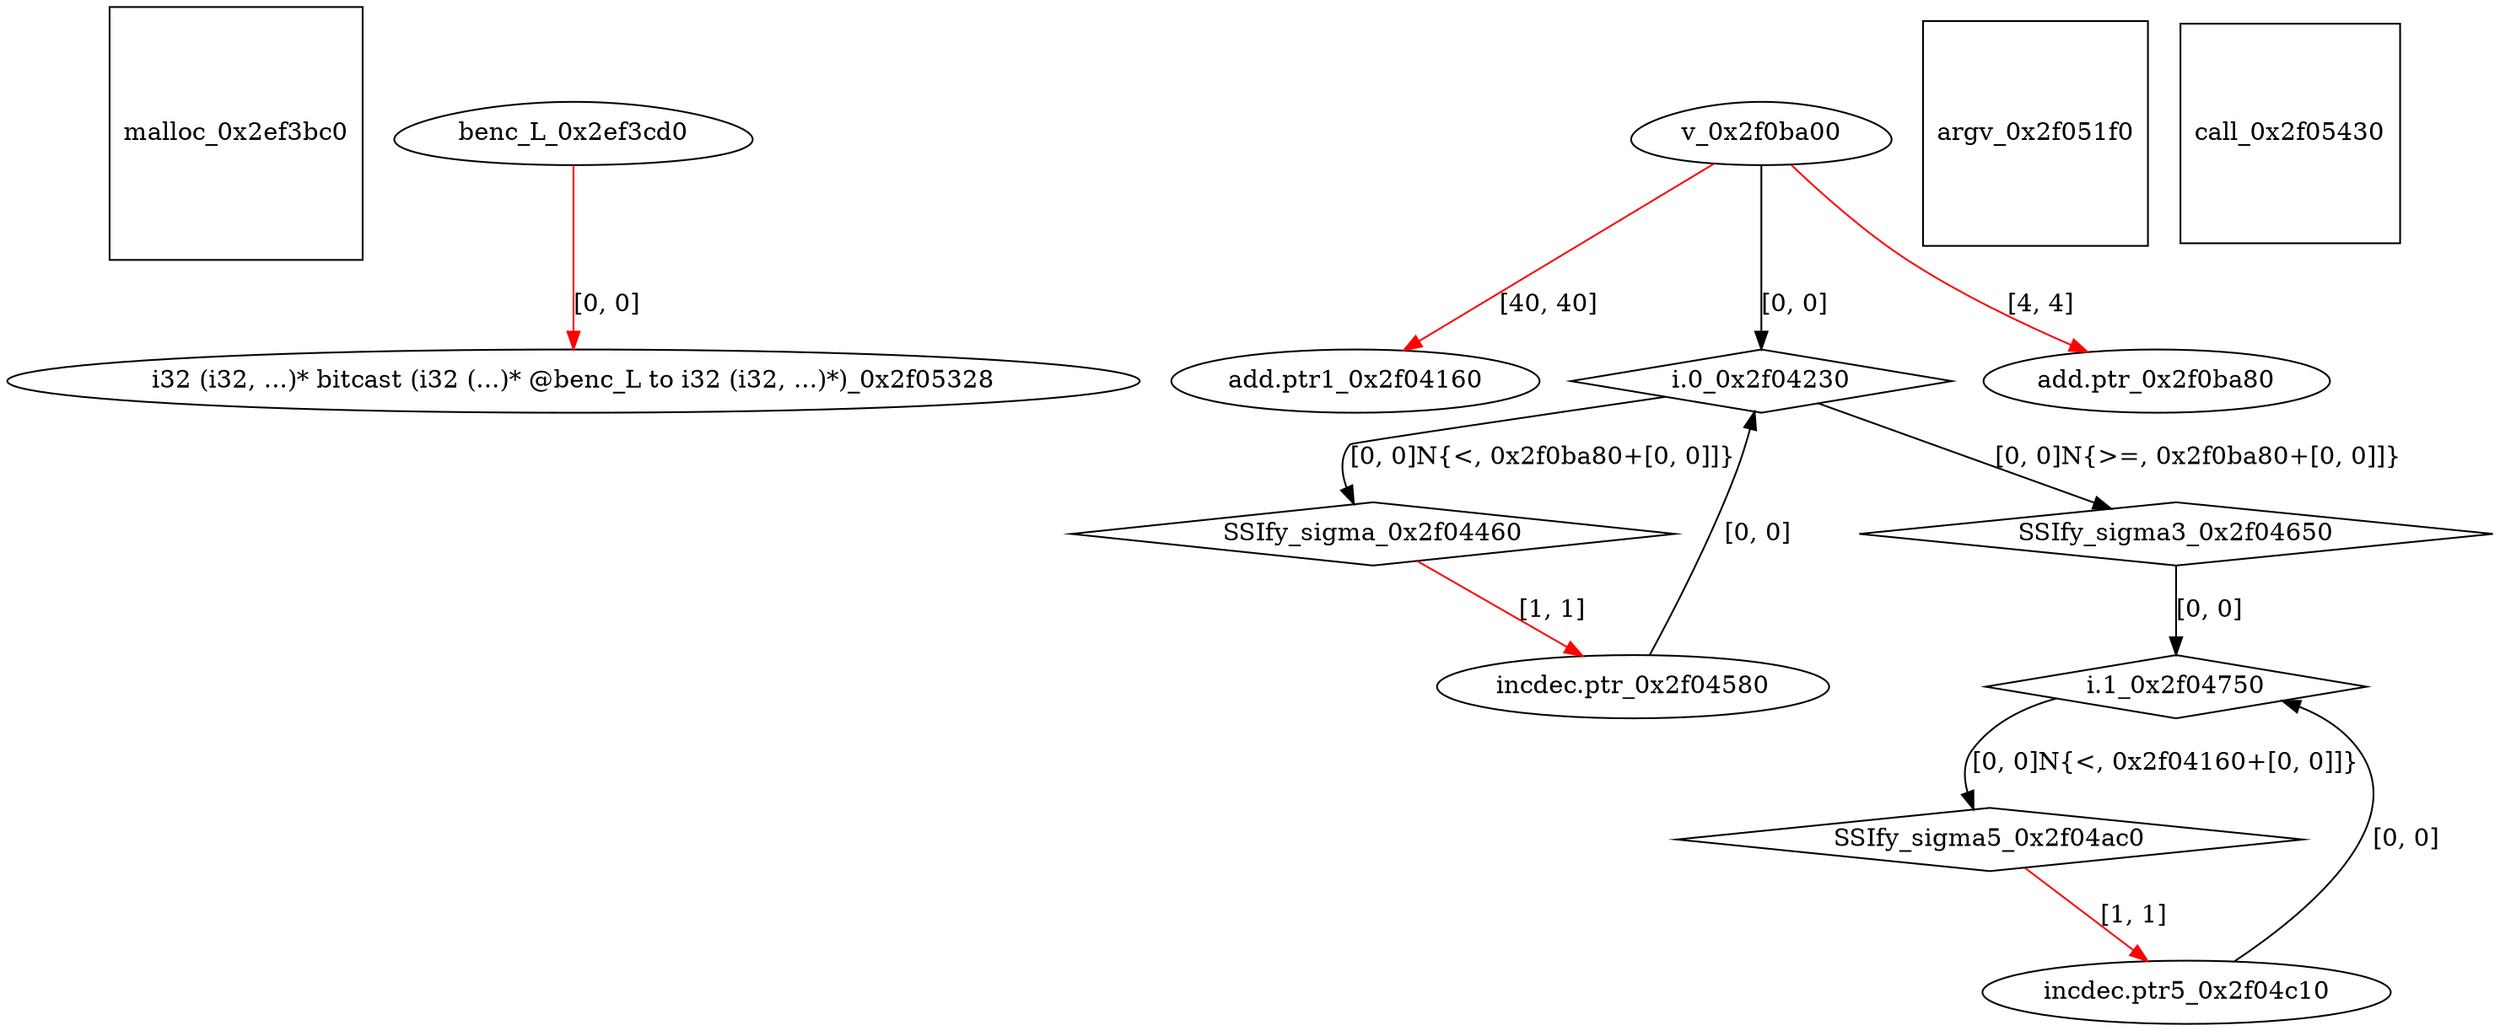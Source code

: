 digraph grafico {
"malloc_0x2ef3bc0" [shape=square];
"benc_L_0x2ef3cd0" [shape=egg];
"add.ptr1_0x2f04160" [shape=ellipse];
"v_0x2f0ba00" -> "add.ptr1_0x2f04160" [label="[40, 40]",color=red];
"i.0_0x2f04230" [shape=diamond];
"v_0x2f0ba00" -> "i.0_0x2f04230" [label="[0, 0]"];
"incdec.ptr_0x2f04580" -> "i.0_0x2f04230" [label="[0, 0]"];
"SSIfy_sigma_0x2f04460" [shape=diamond];
"i.0_0x2f04230" -> "SSIfy_sigma_0x2f04460" [label="[0, 0]N{<, 0x2f0ba80+[0, 0]]}"];
"incdec.ptr_0x2f04580" [shape=ellipse];
"SSIfy_sigma_0x2f04460" -> "incdec.ptr_0x2f04580" [label="[1, 1]",color=red];
"SSIfy_sigma3_0x2f04650" [shape=diamond];
"i.0_0x2f04230" -> "SSIfy_sigma3_0x2f04650" [label="[0, 0]N{>=, 0x2f0ba80+[0, 0]]}"];
"i.1_0x2f04750" [shape=diamond];
"incdec.ptr5_0x2f04c10" -> "i.1_0x2f04750" [label="[0, 0]"];
"SSIfy_sigma3_0x2f04650" -> "i.1_0x2f04750" [label="[0, 0]"];
"SSIfy_sigma5_0x2f04ac0" [shape=diamond];
"i.1_0x2f04750" -> "SSIfy_sigma5_0x2f04ac0" [label="[0, 0]N{<, 0x2f04160+[0, 0]]}"];
"incdec.ptr5_0x2f04c10" [shape=ellipse];
"SSIfy_sigma5_0x2f04ac0" -> "incdec.ptr5_0x2f04c10" [label="[1, 1]",color=red];
"argv_0x2f051f0" [shape=square];
"i32 (i32, ...)* bitcast (i32 (...)* @benc_L to i32 (i32, ...)*)_0x2f05328" [shape=ellipse];
"benc_L_0x2ef3cd0" -> "i32 (i32, ...)* bitcast (i32 (...)* @benc_L to i32 (i32, ...)*)_0x2f05328" [label="[0, 0]",color=red];
"call_0x2f05430" [shape=square];
"v_0x2f0ba00" [shape=egg];
"add.ptr_0x2f0ba80" [shape=ellipse];
"v_0x2f0ba00" -> "add.ptr_0x2f0ba80" [label="[4, 4]",color=red];
}